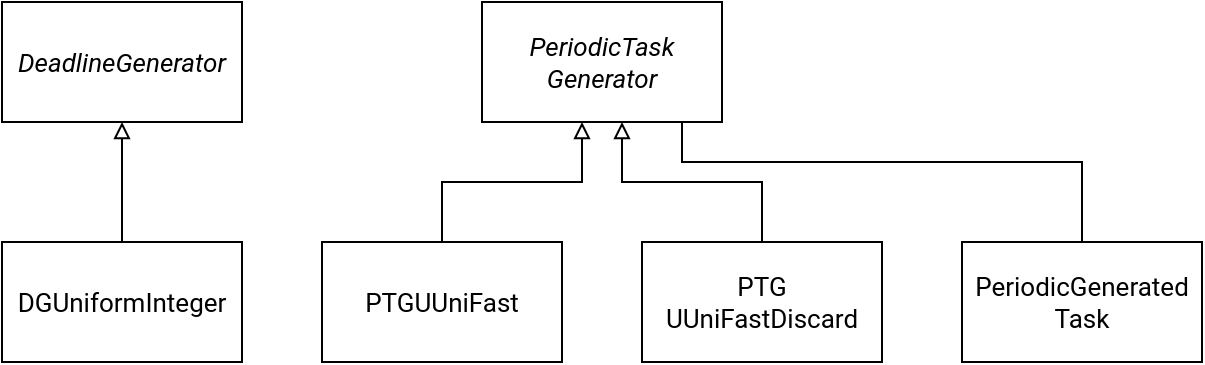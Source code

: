 <mxfile version="14.6.13" type="device"><diagram id="KhPm5noOsdJym1VX0E5P" name="Page-1"><mxGraphModel dx="1422" dy="794" grid="1" gridSize="10" guides="1" tooltips="1" connect="1" arrows="1" fold="1" page="1" pageScale="1" pageWidth="850" pageHeight="1100" math="0" shadow="0"><root><mxCell id="0"/><mxCell id="1" parent="0"/><mxCell id="TVVZRSIS84Pqul02hb-6-1" value="DeadlineGenerator" style="rounded=0;whiteSpace=wrap;html=1;fontStyle=2;fontSize=13;fontFamily=Roboto;fontSource=https%3A%2F%2Ffonts.googleapis.com%2Fcss%3Ffamily%3DRoboto;" vertex="1" parent="1"><mxGeometry width="120" height="60" as="geometry"/></mxCell><mxCell id="TVVZRSIS84Pqul02hb-6-11" style="edgeStyle=orthogonalEdgeStyle;rounded=0;orthogonalLoop=1;jettySize=auto;html=1;fontFamily=Roboto;fontSource=https%3A%2F%2Ffonts.googleapis.com%2Fcss%3Ffamily%3DRoboto;fontSize=13;endArrow=block;endFill=0;" edge="1" parent="1" source="TVVZRSIS84Pqul02hb-6-2" target="TVVZRSIS84Pqul02hb-6-1"><mxGeometry relative="1" as="geometry"/></mxCell><mxCell id="TVVZRSIS84Pqul02hb-6-2" value="DGUniformInteger" style="rounded=0;whiteSpace=wrap;html=1;fontStyle=0;fontSize=13;fontFamily=Roboto;fontSource=https%3A%2F%2Ffonts.googleapis.com%2Fcss%3Ffamily%3DRoboto;" vertex="1" parent="1"><mxGeometry y="120" width="120" height="60" as="geometry"/></mxCell><mxCell id="TVVZRSIS84Pqul02hb-6-3" value="PeriodicTask&lt;br style=&quot;font-size: 13px;&quot;&gt;Generator" style="rounded=0;whiteSpace=wrap;html=1;fontStyle=2;fontSize=13;fontFamily=Roboto;fontSource=https%3A%2F%2Ffonts.googleapis.com%2Fcss%3Ffamily%3DRoboto;" vertex="1" parent="1"><mxGeometry x="240" width="120" height="60" as="geometry"/></mxCell><mxCell id="TVVZRSIS84Pqul02hb-6-10" style="edgeStyle=orthogonalEdgeStyle;rounded=0;orthogonalLoop=1;jettySize=auto;html=1;exitX=0.5;exitY=0;exitDx=0;exitDy=0;fontFamily=Roboto;fontSource=https%3A%2F%2Ffonts.googleapis.com%2Fcss%3Ffamily%3DRoboto;fontSize=13;endArrow=none;endFill=0;" edge="1" parent="1" source="TVVZRSIS84Pqul02hb-6-4" target="TVVZRSIS84Pqul02hb-6-3"><mxGeometry relative="1" as="geometry"><Array as="points"><mxPoint x="540" y="80"/><mxPoint x="340" y="80"/></Array></mxGeometry></mxCell><mxCell id="TVVZRSIS84Pqul02hb-6-4" value="PeriodicGenerated&lt;br style=&quot;font-size: 13px;&quot;&gt;Task" style="rounded=0;whiteSpace=wrap;html=1;fontStyle=0;fontSize=13;fontFamily=Roboto;fontSource=https%3A%2F%2Ffonts.googleapis.com%2Fcss%3Ffamily%3DRoboto;" vertex="1" parent="1"><mxGeometry x="480" y="120" width="120" height="60" as="geometry"/></mxCell><mxCell id="TVVZRSIS84Pqul02hb-6-9" style="edgeStyle=orthogonalEdgeStyle;rounded=0;orthogonalLoop=1;jettySize=auto;html=1;fontFamily=Roboto;fontSource=https%3A%2F%2Ffonts.googleapis.com%2Fcss%3Ffamily%3DRoboto;fontSize=13;endArrow=block;endFill=0;" edge="1" parent="1" source="TVVZRSIS84Pqul02hb-6-5" target="TVVZRSIS84Pqul02hb-6-3"><mxGeometry relative="1" as="geometry"><Array as="points"><mxPoint x="380" y="90"/><mxPoint x="310" y="90"/></Array></mxGeometry></mxCell><mxCell id="TVVZRSIS84Pqul02hb-6-5" value="PTG&lt;br&gt;UUniFastDiscard" style="rounded=0;whiteSpace=wrap;html=1;fontStyle=0;fontSize=13;fontFamily=Roboto;fontSource=https%3A%2F%2Ffonts.googleapis.com%2Fcss%3Ffamily%3DRoboto;" vertex="1" parent="1"><mxGeometry x="320" y="120" width="120" height="60" as="geometry"/></mxCell><mxCell id="TVVZRSIS84Pqul02hb-6-8" style="edgeStyle=orthogonalEdgeStyle;rounded=0;orthogonalLoop=1;jettySize=auto;html=1;fontFamily=Roboto;fontSource=https%3A%2F%2Ffonts.googleapis.com%2Fcss%3Ffamily%3DRoboto;fontSize=13;endArrow=block;endFill=0;" edge="1" parent="1" source="TVVZRSIS84Pqul02hb-6-6" target="TVVZRSIS84Pqul02hb-6-3"><mxGeometry relative="1" as="geometry"><mxPoint x="290" y="70" as="targetPoint"/><Array as="points"><mxPoint x="220" y="90"/><mxPoint x="290" y="90"/></Array></mxGeometry></mxCell><mxCell id="TVVZRSIS84Pqul02hb-6-6" value="PTGUUniFast" style="rounded=0;whiteSpace=wrap;html=1;fontStyle=0;fontSize=13;fontFamily=Roboto;fontSource=https%3A%2F%2Ffonts.googleapis.com%2Fcss%3Ffamily%3DRoboto;" vertex="1" parent="1"><mxGeometry x="160" y="120" width="120" height="60" as="geometry"/></mxCell></root></mxGraphModel></diagram></mxfile>